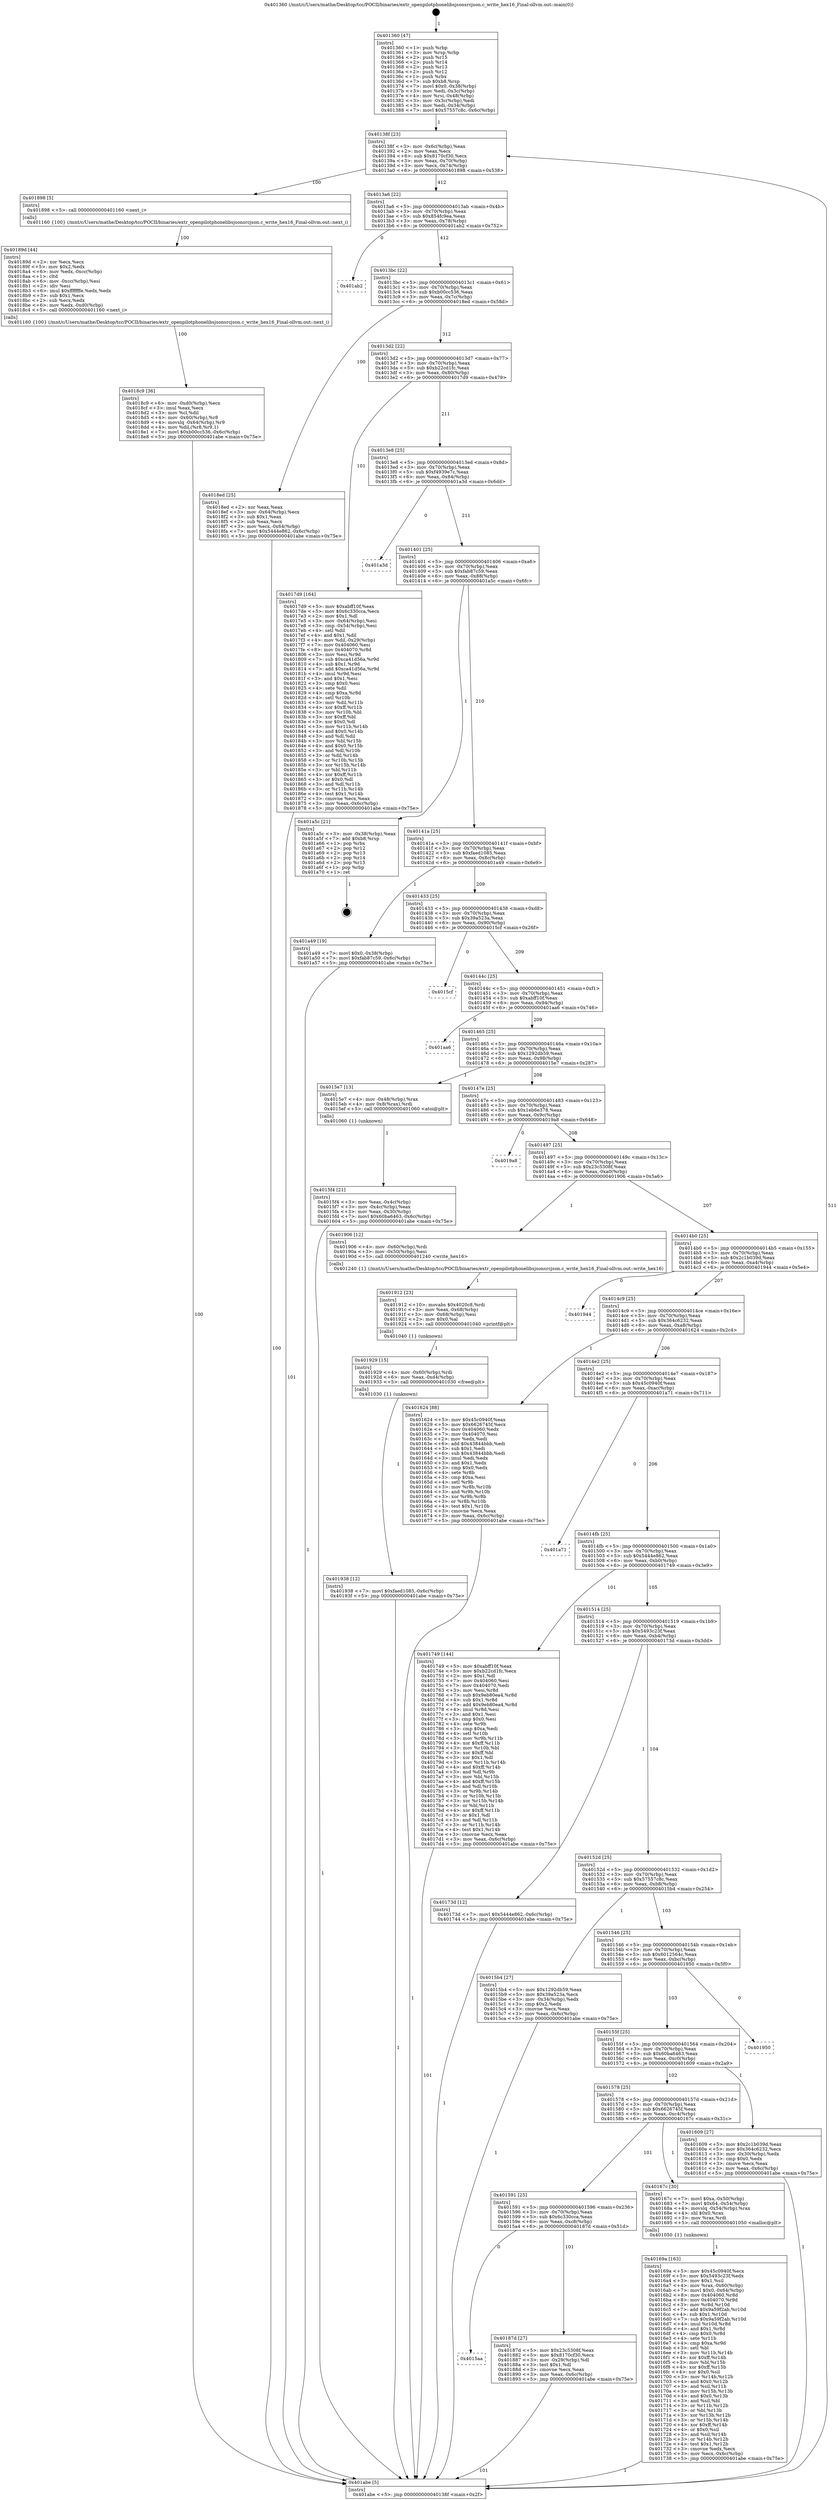 digraph "0x401360" {
  label = "0x401360 (/mnt/c/Users/mathe/Desktop/tcc/POCII/binaries/extr_openpilotphonelibsjsonsrcjson.c_write_hex16_Final-ollvm.out::main(0))"
  labelloc = "t"
  node[shape=record]

  Entry [label="",width=0.3,height=0.3,shape=circle,fillcolor=black,style=filled]
  "0x40138f" [label="{
     0x40138f [23]\l
     | [instrs]\l
     &nbsp;&nbsp;0x40138f \<+3\>: mov -0x6c(%rbp),%eax\l
     &nbsp;&nbsp;0x401392 \<+2\>: mov %eax,%ecx\l
     &nbsp;&nbsp;0x401394 \<+6\>: sub $0x8170cf30,%ecx\l
     &nbsp;&nbsp;0x40139a \<+3\>: mov %eax,-0x70(%rbp)\l
     &nbsp;&nbsp;0x40139d \<+3\>: mov %ecx,-0x74(%rbp)\l
     &nbsp;&nbsp;0x4013a0 \<+6\>: je 0000000000401898 \<main+0x538\>\l
  }"]
  "0x401898" [label="{
     0x401898 [5]\l
     | [instrs]\l
     &nbsp;&nbsp;0x401898 \<+5\>: call 0000000000401160 \<next_i\>\l
     | [calls]\l
     &nbsp;&nbsp;0x401160 \{100\} (/mnt/c/Users/mathe/Desktop/tcc/POCII/binaries/extr_openpilotphonelibsjsonsrcjson.c_write_hex16_Final-ollvm.out::next_i)\l
  }"]
  "0x4013a6" [label="{
     0x4013a6 [22]\l
     | [instrs]\l
     &nbsp;&nbsp;0x4013a6 \<+5\>: jmp 00000000004013ab \<main+0x4b\>\l
     &nbsp;&nbsp;0x4013ab \<+3\>: mov -0x70(%rbp),%eax\l
     &nbsp;&nbsp;0x4013ae \<+5\>: sub $0x854fc9ea,%eax\l
     &nbsp;&nbsp;0x4013b3 \<+3\>: mov %eax,-0x78(%rbp)\l
     &nbsp;&nbsp;0x4013b6 \<+6\>: je 0000000000401ab2 \<main+0x752\>\l
  }"]
  Exit [label="",width=0.3,height=0.3,shape=circle,fillcolor=black,style=filled,peripheries=2]
  "0x401ab2" [label="{
     0x401ab2\l
  }", style=dashed]
  "0x4013bc" [label="{
     0x4013bc [22]\l
     | [instrs]\l
     &nbsp;&nbsp;0x4013bc \<+5\>: jmp 00000000004013c1 \<main+0x61\>\l
     &nbsp;&nbsp;0x4013c1 \<+3\>: mov -0x70(%rbp),%eax\l
     &nbsp;&nbsp;0x4013c4 \<+5\>: sub $0xb00cc536,%eax\l
     &nbsp;&nbsp;0x4013c9 \<+3\>: mov %eax,-0x7c(%rbp)\l
     &nbsp;&nbsp;0x4013cc \<+6\>: je 00000000004018ed \<main+0x58d\>\l
  }"]
  "0x401938" [label="{
     0x401938 [12]\l
     | [instrs]\l
     &nbsp;&nbsp;0x401938 \<+7\>: movl $0xfaed1085,-0x6c(%rbp)\l
     &nbsp;&nbsp;0x40193f \<+5\>: jmp 0000000000401abe \<main+0x75e\>\l
  }"]
  "0x4018ed" [label="{
     0x4018ed [25]\l
     | [instrs]\l
     &nbsp;&nbsp;0x4018ed \<+2\>: xor %eax,%eax\l
     &nbsp;&nbsp;0x4018ef \<+3\>: mov -0x64(%rbp),%ecx\l
     &nbsp;&nbsp;0x4018f2 \<+3\>: sub $0x1,%eax\l
     &nbsp;&nbsp;0x4018f5 \<+2\>: sub %eax,%ecx\l
     &nbsp;&nbsp;0x4018f7 \<+3\>: mov %ecx,-0x64(%rbp)\l
     &nbsp;&nbsp;0x4018fa \<+7\>: movl $0x5444e862,-0x6c(%rbp)\l
     &nbsp;&nbsp;0x401901 \<+5\>: jmp 0000000000401abe \<main+0x75e\>\l
  }"]
  "0x4013d2" [label="{
     0x4013d2 [22]\l
     | [instrs]\l
     &nbsp;&nbsp;0x4013d2 \<+5\>: jmp 00000000004013d7 \<main+0x77\>\l
     &nbsp;&nbsp;0x4013d7 \<+3\>: mov -0x70(%rbp),%eax\l
     &nbsp;&nbsp;0x4013da \<+5\>: sub $0xb22cd1fc,%eax\l
     &nbsp;&nbsp;0x4013df \<+3\>: mov %eax,-0x80(%rbp)\l
     &nbsp;&nbsp;0x4013e2 \<+6\>: je 00000000004017d9 \<main+0x479\>\l
  }"]
  "0x401929" [label="{
     0x401929 [15]\l
     | [instrs]\l
     &nbsp;&nbsp;0x401929 \<+4\>: mov -0x60(%rbp),%rdi\l
     &nbsp;&nbsp;0x40192d \<+6\>: mov %eax,-0xd4(%rbp)\l
     &nbsp;&nbsp;0x401933 \<+5\>: call 0000000000401030 \<free@plt\>\l
     | [calls]\l
     &nbsp;&nbsp;0x401030 \{1\} (unknown)\l
  }"]
  "0x4017d9" [label="{
     0x4017d9 [164]\l
     | [instrs]\l
     &nbsp;&nbsp;0x4017d9 \<+5\>: mov $0xabff10f,%eax\l
     &nbsp;&nbsp;0x4017de \<+5\>: mov $0x6c330cca,%ecx\l
     &nbsp;&nbsp;0x4017e3 \<+2\>: mov $0x1,%dl\l
     &nbsp;&nbsp;0x4017e5 \<+3\>: mov -0x64(%rbp),%esi\l
     &nbsp;&nbsp;0x4017e8 \<+3\>: cmp -0x54(%rbp),%esi\l
     &nbsp;&nbsp;0x4017eb \<+4\>: setl %dil\l
     &nbsp;&nbsp;0x4017ef \<+4\>: and $0x1,%dil\l
     &nbsp;&nbsp;0x4017f3 \<+4\>: mov %dil,-0x29(%rbp)\l
     &nbsp;&nbsp;0x4017f7 \<+7\>: mov 0x404060,%esi\l
     &nbsp;&nbsp;0x4017fe \<+8\>: mov 0x404070,%r8d\l
     &nbsp;&nbsp;0x401806 \<+3\>: mov %esi,%r9d\l
     &nbsp;&nbsp;0x401809 \<+7\>: sub $0xca41d56a,%r9d\l
     &nbsp;&nbsp;0x401810 \<+4\>: sub $0x1,%r9d\l
     &nbsp;&nbsp;0x401814 \<+7\>: add $0xca41d56a,%r9d\l
     &nbsp;&nbsp;0x40181b \<+4\>: imul %r9d,%esi\l
     &nbsp;&nbsp;0x40181f \<+3\>: and $0x1,%esi\l
     &nbsp;&nbsp;0x401822 \<+3\>: cmp $0x0,%esi\l
     &nbsp;&nbsp;0x401825 \<+4\>: sete %dil\l
     &nbsp;&nbsp;0x401829 \<+4\>: cmp $0xa,%r8d\l
     &nbsp;&nbsp;0x40182d \<+4\>: setl %r10b\l
     &nbsp;&nbsp;0x401831 \<+3\>: mov %dil,%r11b\l
     &nbsp;&nbsp;0x401834 \<+4\>: xor $0xff,%r11b\l
     &nbsp;&nbsp;0x401838 \<+3\>: mov %r10b,%bl\l
     &nbsp;&nbsp;0x40183b \<+3\>: xor $0xff,%bl\l
     &nbsp;&nbsp;0x40183e \<+3\>: xor $0x0,%dl\l
     &nbsp;&nbsp;0x401841 \<+3\>: mov %r11b,%r14b\l
     &nbsp;&nbsp;0x401844 \<+4\>: and $0x0,%r14b\l
     &nbsp;&nbsp;0x401848 \<+3\>: and %dl,%dil\l
     &nbsp;&nbsp;0x40184b \<+3\>: mov %bl,%r15b\l
     &nbsp;&nbsp;0x40184e \<+4\>: and $0x0,%r15b\l
     &nbsp;&nbsp;0x401852 \<+3\>: and %dl,%r10b\l
     &nbsp;&nbsp;0x401855 \<+3\>: or %dil,%r14b\l
     &nbsp;&nbsp;0x401858 \<+3\>: or %r10b,%r15b\l
     &nbsp;&nbsp;0x40185b \<+3\>: xor %r15b,%r14b\l
     &nbsp;&nbsp;0x40185e \<+3\>: or %bl,%r11b\l
     &nbsp;&nbsp;0x401861 \<+4\>: xor $0xff,%r11b\l
     &nbsp;&nbsp;0x401865 \<+3\>: or $0x0,%dl\l
     &nbsp;&nbsp;0x401868 \<+3\>: and %dl,%r11b\l
     &nbsp;&nbsp;0x40186b \<+3\>: or %r11b,%r14b\l
     &nbsp;&nbsp;0x40186e \<+4\>: test $0x1,%r14b\l
     &nbsp;&nbsp;0x401872 \<+3\>: cmovne %ecx,%eax\l
     &nbsp;&nbsp;0x401875 \<+3\>: mov %eax,-0x6c(%rbp)\l
     &nbsp;&nbsp;0x401878 \<+5\>: jmp 0000000000401abe \<main+0x75e\>\l
  }"]
  "0x4013e8" [label="{
     0x4013e8 [25]\l
     | [instrs]\l
     &nbsp;&nbsp;0x4013e8 \<+5\>: jmp 00000000004013ed \<main+0x8d\>\l
     &nbsp;&nbsp;0x4013ed \<+3\>: mov -0x70(%rbp),%eax\l
     &nbsp;&nbsp;0x4013f0 \<+5\>: sub $0xf4939e7c,%eax\l
     &nbsp;&nbsp;0x4013f5 \<+6\>: mov %eax,-0x84(%rbp)\l
     &nbsp;&nbsp;0x4013fb \<+6\>: je 0000000000401a3d \<main+0x6dd\>\l
  }"]
  "0x401912" [label="{
     0x401912 [23]\l
     | [instrs]\l
     &nbsp;&nbsp;0x401912 \<+10\>: movabs $0x4020c8,%rdi\l
     &nbsp;&nbsp;0x40191c \<+3\>: mov %eax,-0x68(%rbp)\l
     &nbsp;&nbsp;0x40191f \<+3\>: mov -0x68(%rbp),%esi\l
     &nbsp;&nbsp;0x401922 \<+2\>: mov $0x0,%al\l
     &nbsp;&nbsp;0x401924 \<+5\>: call 0000000000401040 \<printf@plt\>\l
     | [calls]\l
     &nbsp;&nbsp;0x401040 \{1\} (unknown)\l
  }"]
  "0x401a3d" [label="{
     0x401a3d\l
  }", style=dashed]
  "0x401401" [label="{
     0x401401 [25]\l
     | [instrs]\l
     &nbsp;&nbsp;0x401401 \<+5\>: jmp 0000000000401406 \<main+0xa6\>\l
     &nbsp;&nbsp;0x401406 \<+3\>: mov -0x70(%rbp),%eax\l
     &nbsp;&nbsp;0x401409 \<+5\>: sub $0xfab87c59,%eax\l
     &nbsp;&nbsp;0x40140e \<+6\>: mov %eax,-0x88(%rbp)\l
     &nbsp;&nbsp;0x401414 \<+6\>: je 0000000000401a5c \<main+0x6fc\>\l
  }"]
  "0x4018c9" [label="{
     0x4018c9 [36]\l
     | [instrs]\l
     &nbsp;&nbsp;0x4018c9 \<+6\>: mov -0xd0(%rbp),%ecx\l
     &nbsp;&nbsp;0x4018cf \<+3\>: imul %eax,%ecx\l
     &nbsp;&nbsp;0x4018d2 \<+3\>: mov %cl,%dil\l
     &nbsp;&nbsp;0x4018d5 \<+4\>: mov -0x60(%rbp),%r8\l
     &nbsp;&nbsp;0x4018d9 \<+4\>: movslq -0x64(%rbp),%r9\l
     &nbsp;&nbsp;0x4018dd \<+4\>: mov %dil,(%r8,%r9,1)\l
     &nbsp;&nbsp;0x4018e1 \<+7\>: movl $0xb00cc536,-0x6c(%rbp)\l
     &nbsp;&nbsp;0x4018e8 \<+5\>: jmp 0000000000401abe \<main+0x75e\>\l
  }"]
  "0x401a5c" [label="{
     0x401a5c [21]\l
     | [instrs]\l
     &nbsp;&nbsp;0x401a5c \<+3\>: mov -0x38(%rbp),%eax\l
     &nbsp;&nbsp;0x401a5f \<+7\>: add $0xb8,%rsp\l
     &nbsp;&nbsp;0x401a66 \<+1\>: pop %rbx\l
     &nbsp;&nbsp;0x401a67 \<+2\>: pop %r12\l
     &nbsp;&nbsp;0x401a69 \<+2\>: pop %r13\l
     &nbsp;&nbsp;0x401a6b \<+2\>: pop %r14\l
     &nbsp;&nbsp;0x401a6d \<+2\>: pop %r15\l
     &nbsp;&nbsp;0x401a6f \<+1\>: pop %rbp\l
     &nbsp;&nbsp;0x401a70 \<+1\>: ret\l
  }"]
  "0x40141a" [label="{
     0x40141a [25]\l
     | [instrs]\l
     &nbsp;&nbsp;0x40141a \<+5\>: jmp 000000000040141f \<main+0xbf\>\l
     &nbsp;&nbsp;0x40141f \<+3\>: mov -0x70(%rbp),%eax\l
     &nbsp;&nbsp;0x401422 \<+5\>: sub $0xfaed1085,%eax\l
     &nbsp;&nbsp;0x401427 \<+6\>: mov %eax,-0x8c(%rbp)\l
     &nbsp;&nbsp;0x40142d \<+6\>: je 0000000000401a49 \<main+0x6e9\>\l
  }"]
  "0x40189d" [label="{
     0x40189d [44]\l
     | [instrs]\l
     &nbsp;&nbsp;0x40189d \<+2\>: xor %ecx,%ecx\l
     &nbsp;&nbsp;0x40189f \<+5\>: mov $0x2,%edx\l
     &nbsp;&nbsp;0x4018a4 \<+6\>: mov %edx,-0xcc(%rbp)\l
     &nbsp;&nbsp;0x4018aa \<+1\>: cltd\l
     &nbsp;&nbsp;0x4018ab \<+6\>: mov -0xcc(%rbp),%esi\l
     &nbsp;&nbsp;0x4018b1 \<+2\>: idiv %esi\l
     &nbsp;&nbsp;0x4018b3 \<+6\>: imul $0xfffffffe,%edx,%edx\l
     &nbsp;&nbsp;0x4018b9 \<+3\>: sub $0x1,%ecx\l
     &nbsp;&nbsp;0x4018bc \<+2\>: sub %ecx,%edx\l
     &nbsp;&nbsp;0x4018be \<+6\>: mov %edx,-0xd0(%rbp)\l
     &nbsp;&nbsp;0x4018c4 \<+5\>: call 0000000000401160 \<next_i\>\l
     | [calls]\l
     &nbsp;&nbsp;0x401160 \{100\} (/mnt/c/Users/mathe/Desktop/tcc/POCII/binaries/extr_openpilotphonelibsjsonsrcjson.c_write_hex16_Final-ollvm.out::next_i)\l
  }"]
  "0x401a49" [label="{
     0x401a49 [19]\l
     | [instrs]\l
     &nbsp;&nbsp;0x401a49 \<+7\>: movl $0x0,-0x38(%rbp)\l
     &nbsp;&nbsp;0x401a50 \<+7\>: movl $0xfab87c59,-0x6c(%rbp)\l
     &nbsp;&nbsp;0x401a57 \<+5\>: jmp 0000000000401abe \<main+0x75e\>\l
  }"]
  "0x401433" [label="{
     0x401433 [25]\l
     | [instrs]\l
     &nbsp;&nbsp;0x401433 \<+5\>: jmp 0000000000401438 \<main+0xd8\>\l
     &nbsp;&nbsp;0x401438 \<+3\>: mov -0x70(%rbp),%eax\l
     &nbsp;&nbsp;0x40143b \<+5\>: sub $0x39a523a,%eax\l
     &nbsp;&nbsp;0x401440 \<+6\>: mov %eax,-0x90(%rbp)\l
     &nbsp;&nbsp;0x401446 \<+6\>: je 00000000004015cf \<main+0x26f\>\l
  }"]
  "0x4015aa" [label="{
     0x4015aa\l
  }", style=dashed]
  "0x4015cf" [label="{
     0x4015cf\l
  }", style=dashed]
  "0x40144c" [label="{
     0x40144c [25]\l
     | [instrs]\l
     &nbsp;&nbsp;0x40144c \<+5\>: jmp 0000000000401451 \<main+0xf1\>\l
     &nbsp;&nbsp;0x401451 \<+3\>: mov -0x70(%rbp),%eax\l
     &nbsp;&nbsp;0x401454 \<+5\>: sub $0xabff10f,%eax\l
     &nbsp;&nbsp;0x401459 \<+6\>: mov %eax,-0x94(%rbp)\l
     &nbsp;&nbsp;0x40145f \<+6\>: je 0000000000401aa6 \<main+0x746\>\l
  }"]
  "0x40187d" [label="{
     0x40187d [27]\l
     | [instrs]\l
     &nbsp;&nbsp;0x40187d \<+5\>: mov $0x23c5308f,%eax\l
     &nbsp;&nbsp;0x401882 \<+5\>: mov $0x8170cf30,%ecx\l
     &nbsp;&nbsp;0x401887 \<+3\>: mov -0x29(%rbp),%dl\l
     &nbsp;&nbsp;0x40188a \<+3\>: test $0x1,%dl\l
     &nbsp;&nbsp;0x40188d \<+3\>: cmovne %ecx,%eax\l
     &nbsp;&nbsp;0x401890 \<+3\>: mov %eax,-0x6c(%rbp)\l
     &nbsp;&nbsp;0x401893 \<+5\>: jmp 0000000000401abe \<main+0x75e\>\l
  }"]
  "0x401aa6" [label="{
     0x401aa6\l
  }", style=dashed]
  "0x401465" [label="{
     0x401465 [25]\l
     | [instrs]\l
     &nbsp;&nbsp;0x401465 \<+5\>: jmp 000000000040146a \<main+0x10a\>\l
     &nbsp;&nbsp;0x40146a \<+3\>: mov -0x70(%rbp),%eax\l
     &nbsp;&nbsp;0x40146d \<+5\>: sub $0x1292db59,%eax\l
     &nbsp;&nbsp;0x401472 \<+6\>: mov %eax,-0x98(%rbp)\l
     &nbsp;&nbsp;0x401478 \<+6\>: je 00000000004015e7 \<main+0x287\>\l
  }"]
  "0x40169a" [label="{
     0x40169a [163]\l
     | [instrs]\l
     &nbsp;&nbsp;0x40169a \<+5\>: mov $0x45c0940f,%ecx\l
     &nbsp;&nbsp;0x40169f \<+5\>: mov $0x5493c23f,%edx\l
     &nbsp;&nbsp;0x4016a4 \<+3\>: mov $0x1,%sil\l
     &nbsp;&nbsp;0x4016a7 \<+4\>: mov %rax,-0x60(%rbp)\l
     &nbsp;&nbsp;0x4016ab \<+7\>: movl $0x0,-0x64(%rbp)\l
     &nbsp;&nbsp;0x4016b2 \<+8\>: mov 0x404060,%r8d\l
     &nbsp;&nbsp;0x4016ba \<+8\>: mov 0x404070,%r9d\l
     &nbsp;&nbsp;0x4016c2 \<+3\>: mov %r8d,%r10d\l
     &nbsp;&nbsp;0x4016c5 \<+7\>: add $0x9a59f2ab,%r10d\l
     &nbsp;&nbsp;0x4016cc \<+4\>: sub $0x1,%r10d\l
     &nbsp;&nbsp;0x4016d0 \<+7\>: sub $0x9a59f2ab,%r10d\l
     &nbsp;&nbsp;0x4016d7 \<+4\>: imul %r10d,%r8d\l
     &nbsp;&nbsp;0x4016db \<+4\>: and $0x1,%r8d\l
     &nbsp;&nbsp;0x4016df \<+4\>: cmp $0x0,%r8d\l
     &nbsp;&nbsp;0x4016e3 \<+4\>: sete %r11b\l
     &nbsp;&nbsp;0x4016e7 \<+4\>: cmp $0xa,%r9d\l
     &nbsp;&nbsp;0x4016eb \<+3\>: setl %bl\l
     &nbsp;&nbsp;0x4016ee \<+3\>: mov %r11b,%r14b\l
     &nbsp;&nbsp;0x4016f1 \<+4\>: xor $0xff,%r14b\l
     &nbsp;&nbsp;0x4016f5 \<+3\>: mov %bl,%r15b\l
     &nbsp;&nbsp;0x4016f8 \<+4\>: xor $0xff,%r15b\l
     &nbsp;&nbsp;0x4016fc \<+4\>: xor $0x0,%sil\l
     &nbsp;&nbsp;0x401700 \<+3\>: mov %r14b,%r12b\l
     &nbsp;&nbsp;0x401703 \<+4\>: and $0x0,%r12b\l
     &nbsp;&nbsp;0x401707 \<+3\>: and %sil,%r11b\l
     &nbsp;&nbsp;0x40170a \<+3\>: mov %r15b,%r13b\l
     &nbsp;&nbsp;0x40170d \<+4\>: and $0x0,%r13b\l
     &nbsp;&nbsp;0x401711 \<+3\>: and %sil,%bl\l
     &nbsp;&nbsp;0x401714 \<+3\>: or %r11b,%r12b\l
     &nbsp;&nbsp;0x401717 \<+3\>: or %bl,%r13b\l
     &nbsp;&nbsp;0x40171a \<+3\>: xor %r13b,%r12b\l
     &nbsp;&nbsp;0x40171d \<+3\>: or %r15b,%r14b\l
     &nbsp;&nbsp;0x401720 \<+4\>: xor $0xff,%r14b\l
     &nbsp;&nbsp;0x401724 \<+4\>: or $0x0,%sil\l
     &nbsp;&nbsp;0x401728 \<+3\>: and %sil,%r14b\l
     &nbsp;&nbsp;0x40172b \<+3\>: or %r14b,%r12b\l
     &nbsp;&nbsp;0x40172e \<+4\>: test $0x1,%r12b\l
     &nbsp;&nbsp;0x401732 \<+3\>: cmovne %edx,%ecx\l
     &nbsp;&nbsp;0x401735 \<+3\>: mov %ecx,-0x6c(%rbp)\l
     &nbsp;&nbsp;0x401738 \<+5\>: jmp 0000000000401abe \<main+0x75e\>\l
  }"]
  "0x4015e7" [label="{
     0x4015e7 [13]\l
     | [instrs]\l
     &nbsp;&nbsp;0x4015e7 \<+4\>: mov -0x48(%rbp),%rax\l
     &nbsp;&nbsp;0x4015eb \<+4\>: mov 0x8(%rax),%rdi\l
     &nbsp;&nbsp;0x4015ef \<+5\>: call 0000000000401060 \<atoi@plt\>\l
     | [calls]\l
     &nbsp;&nbsp;0x401060 \{1\} (unknown)\l
  }"]
  "0x40147e" [label="{
     0x40147e [25]\l
     | [instrs]\l
     &nbsp;&nbsp;0x40147e \<+5\>: jmp 0000000000401483 \<main+0x123\>\l
     &nbsp;&nbsp;0x401483 \<+3\>: mov -0x70(%rbp),%eax\l
     &nbsp;&nbsp;0x401486 \<+5\>: sub $0x1eb6e378,%eax\l
     &nbsp;&nbsp;0x40148b \<+6\>: mov %eax,-0x9c(%rbp)\l
     &nbsp;&nbsp;0x401491 \<+6\>: je 00000000004019a8 \<main+0x648\>\l
  }"]
  "0x401591" [label="{
     0x401591 [25]\l
     | [instrs]\l
     &nbsp;&nbsp;0x401591 \<+5\>: jmp 0000000000401596 \<main+0x236\>\l
     &nbsp;&nbsp;0x401596 \<+3\>: mov -0x70(%rbp),%eax\l
     &nbsp;&nbsp;0x401599 \<+5\>: sub $0x6c330cca,%eax\l
     &nbsp;&nbsp;0x40159e \<+6\>: mov %eax,-0xc8(%rbp)\l
     &nbsp;&nbsp;0x4015a4 \<+6\>: je 000000000040187d \<main+0x51d\>\l
  }"]
  "0x4019a8" [label="{
     0x4019a8\l
  }", style=dashed]
  "0x401497" [label="{
     0x401497 [25]\l
     | [instrs]\l
     &nbsp;&nbsp;0x401497 \<+5\>: jmp 000000000040149c \<main+0x13c\>\l
     &nbsp;&nbsp;0x40149c \<+3\>: mov -0x70(%rbp),%eax\l
     &nbsp;&nbsp;0x40149f \<+5\>: sub $0x23c5308f,%eax\l
     &nbsp;&nbsp;0x4014a4 \<+6\>: mov %eax,-0xa0(%rbp)\l
     &nbsp;&nbsp;0x4014aa \<+6\>: je 0000000000401906 \<main+0x5a6\>\l
  }"]
  "0x40167c" [label="{
     0x40167c [30]\l
     | [instrs]\l
     &nbsp;&nbsp;0x40167c \<+7\>: movl $0xa,-0x50(%rbp)\l
     &nbsp;&nbsp;0x401683 \<+7\>: movl $0x64,-0x54(%rbp)\l
     &nbsp;&nbsp;0x40168a \<+4\>: movslq -0x54(%rbp),%rax\l
     &nbsp;&nbsp;0x40168e \<+4\>: shl $0x0,%rax\l
     &nbsp;&nbsp;0x401692 \<+3\>: mov %rax,%rdi\l
     &nbsp;&nbsp;0x401695 \<+5\>: call 0000000000401050 \<malloc@plt\>\l
     | [calls]\l
     &nbsp;&nbsp;0x401050 \{1\} (unknown)\l
  }"]
  "0x401906" [label="{
     0x401906 [12]\l
     | [instrs]\l
     &nbsp;&nbsp;0x401906 \<+4\>: mov -0x60(%rbp),%rdi\l
     &nbsp;&nbsp;0x40190a \<+3\>: mov -0x50(%rbp),%esi\l
     &nbsp;&nbsp;0x40190d \<+5\>: call 0000000000401240 \<write_hex16\>\l
     | [calls]\l
     &nbsp;&nbsp;0x401240 \{1\} (/mnt/c/Users/mathe/Desktop/tcc/POCII/binaries/extr_openpilotphonelibsjsonsrcjson.c_write_hex16_Final-ollvm.out::write_hex16)\l
  }"]
  "0x4014b0" [label="{
     0x4014b0 [25]\l
     | [instrs]\l
     &nbsp;&nbsp;0x4014b0 \<+5\>: jmp 00000000004014b5 \<main+0x155\>\l
     &nbsp;&nbsp;0x4014b5 \<+3\>: mov -0x70(%rbp),%eax\l
     &nbsp;&nbsp;0x4014b8 \<+5\>: sub $0x2c1b039d,%eax\l
     &nbsp;&nbsp;0x4014bd \<+6\>: mov %eax,-0xa4(%rbp)\l
     &nbsp;&nbsp;0x4014c3 \<+6\>: je 0000000000401944 \<main+0x5e4\>\l
  }"]
  "0x401578" [label="{
     0x401578 [25]\l
     | [instrs]\l
     &nbsp;&nbsp;0x401578 \<+5\>: jmp 000000000040157d \<main+0x21d\>\l
     &nbsp;&nbsp;0x40157d \<+3\>: mov -0x70(%rbp),%eax\l
     &nbsp;&nbsp;0x401580 \<+5\>: sub $0x6626745f,%eax\l
     &nbsp;&nbsp;0x401585 \<+6\>: mov %eax,-0xc4(%rbp)\l
     &nbsp;&nbsp;0x40158b \<+6\>: je 000000000040167c \<main+0x31c\>\l
  }"]
  "0x401944" [label="{
     0x401944\l
  }", style=dashed]
  "0x4014c9" [label="{
     0x4014c9 [25]\l
     | [instrs]\l
     &nbsp;&nbsp;0x4014c9 \<+5\>: jmp 00000000004014ce \<main+0x16e\>\l
     &nbsp;&nbsp;0x4014ce \<+3\>: mov -0x70(%rbp),%eax\l
     &nbsp;&nbsp;0x4014d1 \<+5\>: sub $0x364c6232,%eax\l
     &nbsp;&nbsp;0x4014d6 \<+6\>: mov %eax,-0xa8(%rbp)\l
     &nbsp;&nbsp;0x4014dc \<+6\>: je 0000000000401624 \<main+0x2c4\>\l
  }"]
  "0x401609" [label="{
     0x401609 [27]\l
     | [instrs]\l
     &nbsp;&nbsp;0x401609 \<+5\>: mov $0x2c1b039d,%eax\l
     &nbsp;&nbsp;0x40160e \<+5\>: mov $0x364c6232,%ecx\l
     &nbsp;&nbsp;0x401613 \<+3\>: mov -0x30(%rbp),%edx\l
     &nbsp;&nbsp;0x401616 \<+3\>: cmp $0x0,%edx\l
     &nbsp;&nbsp;0x401619 \<+3\>: cmove %ecx,%eax\l
     &nbsp;&nbsp;0x40161c \<+3\>: mov %eax,-0x6c(%rbp)\l
     &nbsp;&nbsp;0x40161f \<+5\>: jmp 0000000000401abe \<main+0x75e\>\l
  }"]
  "0x401624" [label="{
     0x401624 [88]\l
     | [instrs]\l
     &nbsp;&nbsp;0x401624 \<+5\>: mov $0x45c0940f,%eax\l
     &nbsp;&nbsp;0x401629 \<+5\>: mov $0x6626745f,%ecx\l
     &nbsp;&nbsp;0x40162e \<+7\>: mov 0x404060,%edx\l
     &nbsp;&nbsp;0x401635 \<+7\>: mov 0x404070,%esi\l
     &nbsp;&nbsp;0x40163c \<+2\>: mov %edx,%edi\l
     &nbsp;&nbsp;0x40163e \<+6\>: add $0x43844bbb,%edi\l
     &nbsp;&nbsp;0x401644 \<+3\>: sub $0x1,%edi\l
     &nbsp;&nbsp;0x401647 \<+6\>: sub $0x43844bbb,%edi\l
     &nbsp;&nbsp;0x40164d \<+3\>: imul %edi,%edx\l
     &nbsp;&nbsp;0x401650 \<+3\>: and $0x1,%edx\l
     &nbsp;&nbsp;0x401653 \<+3\>: cmp $0x0,%edx\l
     &nbsp;&nbsp;0x401656 \<+4\>: sete %r8b\l
     &nbsp;&nbsp;0x40165a \<+3\>: cmp $0xa,%esi\l
     &nbsp;&nbsp;0x40165d \<+4\>: setl %r9b\l
     &nbsp;&nbsp;0x401661 \<+3\>: mov %r8b,%r10b\l
     &nbsp;&nbsp;0x401664 \<+3\>: and %r9b,%r10b\l
     &nbsp;&nbsp;0x401667 \<+3\>: xor %r9b,%r8b\l
     &nbsp;&nbsp;0x40166a \<+3\>: or %r8b,%r10b\l
     &nbsp;&nbsp;0x40166d \<+4\>: test $0x1,%r10b\l
     &nbsp;&nbsp;0x401671 \<+3\>: cmovne %ecx,%eax\l
     &nbsp;&nbsp;0x401674 \<+3\>: mov %eax,-0x6c(%rbp)\l
     &nbsp;&nbsp;0x401677 \<+5\>: jmp 0000000000401abe \<main+0x75e\>\l
  }"]
  "0x4014e2" [label="{
     0x4014e2 [25]\l
     | [instrs]\l
     &nbsp;&nbsp;0x4014e2 \<+5\>: jmp 00000000004014e7 \<main+0x187\>\l
     &nbsp;&nbsp;0x4014e7 \<+3\>: mov -0x70(%rbp),%eax\l
     &nbsp;&nbsp;0x4014ea \<+5\>: sub $0x45c0940f,%eax\l
     &nbsp;&nbsp;0x4014ef \<+6\>: mov %eax,-0xac(%rbp)\l
     &nbsp;&nbsp;0x4014f5 \<+6\>: je 0000000000401a71 \<main+0x711\>\l
  }"]
  "0x40155f" [label="{
     0x40155f [25]\l
     | [instrs]\l
     &nbsp;&nbsp;0x40155f \<+5\>: jmp 0000000000401564 \<main+0x204\>\l
     &nbsp;&nbsp;0x401564 \<+3\>: mov -0x70(%rbp),%eax\l
     &nbsp;&nbsp;0x401567 \<+5\>: sub $0x60ba6463,%eax\l
     &nbsp;&nbsp;0x40156c \<+6\>: mov %eax,-0xc0(%rbp)\l
     &nbsp;&nbsp;0x401572 \<+6\>: je 0000000000401609 \<main+0x2a9\>\l
  }"]
  "0x401a71" [label="{
     0x401a71\l
  }", style=dashed]
  "0x4014fb" [label="{
     0x4014fb [25]\l
     | [instrs]\l
     &nbsp;&nbsp;0x4014fb \<+5\>: jmp 0000000000401500 \<main+0x1a0\>\l
     &nbsp;&nbsp;0x401500 \<+3\>: mov -0x70(%rbp),%eax\l
     &nbsp;&nbsp;0x401503 \<+5\>: sub $0x5444e862,%eax\l
     &nbsp;&nbsp;0x401508 \<+6\>: mov %eax,-0xb0(%rbp)\l
     &nbsp;&nbsp;0x40150e \<+6\>: je 0000000000401749 \<main+0x3e9\>\l
  }"]
  "0x401950" [label="{
     0x401950\l
  }", style=dashed]
  "0x401749" [label="{
     0x401749 [144]\l
     | [instrs]\l
     &nbsp;&nbsp;0x401749 \<+5\>: mov $0xabff10f,%eax\l
     &nbsp;&nbsp;0x40174e \<+5\>: mov $0xb22cd1fc,%ecx\l
     &nbsp;&nbsp;0x401753 \<+2\>: mov $0x1,%dl\l
     &nbsp;&nbsp;0x401755 \<+7\>: mov 0x404060,%esi\l
     &nbsp;&nbsp;0x40175c \<+7\>: mov 0x404070,%edi\l
     &nbsp;&nbsp;0x401763 \<+3\>: mov %esi,%r8d\l
     &nbsp;&nbsp;0x401766 \<+7\>: sub $0x9eb80ea4,%r8d\l
     &nbsp;&nbsp;0x40176d \<+4\>: sub $0x1,%r8d\l
     &nbsp;&nbsp;0x401771 \<+7\>: add $0x9eb80ea4,%r8d\l
     &nbsp;&nbsp;0x401778 \<+4\>: imul %r8d,%esi\l
     &nbsp;&nbsp;0x40177c \<+3\>: and $0x1,%esi\l
     &nbsp;&nbsp;0x40177f \<+3\>: cmp $0x0,%esi\l
     &nbsp;&nbsp;0x401782 \<+4\>: sete %r9b\l
     &nbsp;&nbsp;0x401786 \<+3\>: cmp $0xa,%edi\l
     &nbsp;&nbsp;0x401789 \<+4\>: setl %r10b\l
     &nbsp;&nbsp;0x40178d \<+3\>: mov %r9b,%r11b\l
     &nbsp;&nbsp;0x401790 \<+4\>: xor $0xff,%r11b\l
     &nbsp;&nbsp;0x401794 \<+3\>: mov %r10b,%bl\l
     &nbsp;&nbsp;0x401797 \<+3\>: xor $0xff,%bl\l
     &nbsp;&nbsp;0x40179a \<+3\>: xor $0x1,%dl\l
     &nbsp;&nbsp;0x40179d \<+3\>: mov %r11b,%r14b\l
     &nbsp;&nbsp;0x4017a0 \<+4\>: and $0xff,%r14b\l
     &nbsp;&nbsp;0x4017a4 \<+3\>: and %dl,%r9b\l
     &nbsp;&nbsp;0x4017a7 \<+3\>: mov %bl,%r15b\l
     &nbsp;&nbsp;0x4017aa \<+4\>: and $0xff,%r15b\l
     &nbsp;&nbsp;0x4017ae \<+3\>: and %dl,%r10b\l
     &nbsp;&nbsp;0x4017b1 \<+3\>: or %r9b,%r14b\l
     &nbsp;&nbsp;0x4017b4 \<+3\>: or %r10b,%r15b\l
     &nbsp;&nbsp;0x4017b7 \<+3\>: xor %r15b,%r14b\l
     &nbsp;&nbsp;0x4017ba \<+3\>: or %bl,%r11b\l
     &nbsp;&nbsp;0x4017bd \<+4\>: xor $0xff,%r11b\l
     &nbsp;&nbsp;0x4017c1 \<+3\>: or $0x1,%dl\l
     &nbsp;&nbsp;0x4017c4 \<+3\>: and %dl,%r11b\l
     &nbsp;&nbsp;0x4017c7 \<+3\>: or %r11b,%r14b\l
     &nbsp;&nbsp;0x4017ca \<+4\>: test $0x1,%r14b\l
     &nbsp;&nbsp;0x4017ce \<+3\>: cmovne %ecx,%eax\l
     &nbsp;&nbsp;0x4017d1 \<+3\>: mov %eax,-0x6c(%rbp)\l
     &nbsp;&nbsp;0x4017d4 \<+5\>: jmp 0000000000401abe \<main+0x75e\>\l
  }"]
  "0x401514" [label="{
     0x401514 [25]\l
     | [instrs]\l
     &nbsp;&nbsp;0x401514 \<+5\>: jmp 0000000000401519 \<main+0x1b9\>\l
     &nbsp;&nbsp;0x401519 \<+3\>: mov -0x70(%rbp),%eax\l
     &nbsp;&nbsp;0x40151c \<+5\>: sub $0x5493c23f,%eax\l
     &nbsp;&nbsp;0x401521 \<+6\>: mov %eax,-0xb4(%rbp)\l
     &nbsp;&nbsp;0x401527 \<+6\>: je 000000000040173d \<main+0x3dd\>\l
  }"]
  "0x4015f4" [label="{
     0x4015f4 [21]\l
     | [instrs]\l
     &nbsp;&nbsp;0x4015f4 \<+3\>: mov %eax,-0x4c(%rbp)\l
     &nbsp;&nbsp;0x4015f7 \<+3\>: mov -0x4c(%rbp),%eax\l
     &nbsp;&nbsp;0x4015fa \<+3\>: mov %eax,-0x30(%rbp)\l
     &nbsp;&nbsp;0x4015fd \<+7\>: movl $0x60ba6463,-0x6c(%rbp)\l
     &nbsp;&nbsp;0x401604 \<+5\>: jmp 0000000000401abe \<main+0x75e\>\l
  }"]
  "0x40173d" [label="{
     0x40173d [12]\l
     | [instrs]\l
     &nbsp;&nbsp;0x40173d \<+7\>: movl $0x5444e862,-0x6c(%rbp)\l
     &nbsp;&nbsp;0x401744 \<+5\>: jmp 0000000000401abe \<main+0x75e\>\l
  }"]
  "0x40152d" [label="{
     0x40152d [25]\l
     | [instrs]\l
     &nbsp;&nbsp;0x40152d \<+5\>: jmp 0000000000401532 \<main+0x1d2\>\l
     &nbsp;&nbsp;0x401532 \<+3\>: mov -0x70(%rbp),%eax\l
     &nbsp;&nbsp;0x401535 \<+5\>: sub $0x57557c8c,%eax\l
     &nbsp;&nbsp;0x40153a \<+6\>: mov %eax,-0xb8(%rbp)\l
     &nbsp;&nbsp;0x401540 \<+6\>: je 00000000004015b4 \<main+0x254\>\l
  }"]
  "0x401360" [label="{
     0x401360 [47]\l
     | [instrs]\l
     &nbsp;&nbsp;0x401360 \<+1\>: push %rbp\l
     &nbsp;&nbsp;0x401361 \<+3\>: mov %rsp,%rbp\l
     &nbsp;&nbsp;0x401364 \<+2\>: push %r15\l
     &nbsp;&nbsp;0x401366 \<+2\>: push %r14\l
     &nbsp;&nbsp;0x401368 \<+2\>: push %r13\l
     &nbsp;&nbsp;0x40136a \<+2\>: push %r12\l
     &nbsp;&nbsp;0x40136c \<+1\>: push %rbx\l
     &nbsp;&nbsp;0x40136d \<+7\>: sub $0xb8,%rsp\l
     &nbsp;&nbsp;0x401374 \<+7\>: movl $0x0,-0x38(%rbp)\l
     &nbsp;&nbsp;0x40137b \<+3\>: mov %edi,-0x3c(%rbp)\l
     &nbsp;&nbsp;0x40137e \<+4\>: mov %rsi,-0x48(%rbp)\l
     &nbsp;&nbsp;0x401382 \<+3\>: mov -0x3c(%rbp),%edi\l
     &nbsp;&nbsp;0x401385 \<+3\>: mov %edi,-0x34(%rbp)\l
     &nbsp;&nbsp;0x401388 \<+7\>: movl $0x57557c8c,-0x6c(%rbp)\l
  }"]
  "0x4015b4" [label="{
     0x4015b4 [27]\l
     | [instrs]\l
     &nbsp;&nbsp;0x4015b4 \<+5\>: mov $0x1292db59,%eax\l
     &nbsp;&nbsp;0x4015b9 \<+5\>: mov $0x39a523a,%ecx\l
     &nbsp;&nbsp;0x4015be \<+3\>: mov -0x34(%rbp),%edx\l
     &nbsp;&nbsp;0x4015c1 \<+3\>: cmp $0x2,%edx\l
     &nbsp;&nbsp;0x4015c4 \<+3\>: cmovne %ecx,%eax\l
     &nbsp;&nbsp;0x4015c7 \<+3\>: mov %eax,-0x6c(%rbp)\l
     &nbsp;&nbsp;0x4015ca \<+5\>: jmp 0000000000401abe \<main+0x75e\>\l
  }"]
  "0x401546" [label="{
     0x401546 [25]\l
     | [instrs]\l
     &nbsp;&nbsp;0x401546 \<+5\>: jmp 000000000040154b \<main+0x1eb\>\l
     &nbsp;&nbsp;0x40154b \<+3\>: mov -0x70(%rbp),%eax\l
     &nbsp;&nbsp;0x40154e \<+5\>: sub $0x6012564c,%eax\l
     &nbsp;&nbsp;0x401553 \<+6\>: mov %eax,-0xbc(%rbp)\l
     &nbsp;&nbsp;0x401559 \<+6\>: je 0000000000401950 \<main+0x5f0\>\l
  }"]
  "0x401abe" [label="{
     0x401abe [5]\l
     | [instrs]\l
     &nbsp;&nbsp;0x401abe \<+5\>: jmp 000000000040138f \<main+0x2f\>\l
  }"]
  Entry -> "0x401360" [label=" 1"]
  "0x40138f" -> "0x401898" [label=" 100"]
  "0x40138f" -> "0x4013a6" [label=" 412"]
  "0x401a5c" -> Exit [label=" 1"]
  "0x4013a6" -> "0x401ab2" [label=" 0"]
  "0x4013a6" -> "0x4013bc" [label=" 412"]
  "0x401a49" -> "0x401abe" [label=" 1"]
  "0x4013bc" -> "0x4018ed" [label=" 100"]
  "0x4013bc" -> "0x4013d2" [label=" 312"]
  "0x401938" -> "0x401abe" [label=" 1"]
  "0x4013d2" -> "0x4017d9" [label=" 101"]
  "0x4013d2" -> "0x4013e8" [label=" 211"]
  "0x401929" -> "0x401938" [label=" 1"]
  "0x4013e8" -> "0x401a3d" [label=" 0"]
  "0x4013e8" -> "0x401401" [label=" 211"]
  "0x401912" -> "0x401929" [label=" 1"]
  "0x401401" -> "0x401a5c" [label=" 1"]
  "0x401401" -> "0x40141a" [label=" 210"]
  "0x401906" -> "0x401912" [label=" 1"]
  "0x40141a" -> "0x401a49" [label=" 1"]
  "0x40141a" -> "0x401433" [label=" 209"]
  "0x4018ed" -> "0x401abe" [label=" 100"]
  "0x401433" -> "0x4015cf" [label=" 0"]
  "0x401433" -> "0x40144c" [label=" 209"]
  "0x4018c9" -> "0x401abe" [label=" 100"]
  "0x40144c" -> "0x401aa6" [label=" 0"]
  "0x40144c" -> "0x401465" [label=" 209"]
  "0x40189d" -> "0x4018c9" [label=" 100"]
  "0x401465" -> "0x4015e7" [label=" 1"]
  "0x401465" -> "0x40147e" [label=" 208"]
  "0x40187d" -> "0x401abe" [label=" 101"]
  "0x40147e" -> "0x4019a8" [label=" 0"]
  "0x40147e" -> "0x401497" [label=" 208"]
  "0x401591" -> "0x4015aa" [label=" 0"]
  "0x401497" -> "0x401906" [label=" 1"]
  "0x401497" -> "0x4014b0" [label=" 207"]
  "0x401591" -> "0x40187d" [label=" 101"]
  "0x4014b0" -> "0x401944" [label=" 0"]
  "0x4014b0" -> "0x4014c9" [label=" 207"]
  "0x4017d9" -> "0x401abe" [label=" 101"]
  "0x4014c9" -> "0x401624" [label=" 1"]
  "0x4014c9" -> "0x4014e2" [label=" 206"]
  "0x401749" -> "0x401abe" [label=" 101"]
  "0x4014e2" -> "0x401a71" [label=" 0"]
  "0x4014e2" -> "0x4014fb" [label=" 206"]
  "0x40169a" -> "0x401abe" [label=" 1"]
  "0x4014fb" -> "0x401749" [label=" 101"]
  "0x4014fb" -> "0x401514" [label=" 105"]
  "0x40167c" -> "0x40169a" [label=" 1"]
  "0x401514" -> "0x40173d" [label=" 1"]
  "0x401514" -> "0x40152d" [label=" 104"]
  "0x401578" -> "0x40167c" [label=" 1"]
  "0x40152d" -> "0x4015b4" [label=" 1"]
  "0x40152d" -> "0x401546" [label=" 103"]
  "0x4015b4" -> "0x401abe" [label=" 1"]
  "0x401360" -> "0x40138f" [label=" 1"]
  "0x401abe" -> "0x40138f" [label=" 511"]
  "0x4015e7" -> "0x4015f4" [label=" 1"]
  "0x4015f4" -> "0x401abe" [label=" 1"]
  "0x401578" -> "0x401591" [label=" 101"]
  "0x401546" -> "0x401950" [label=" 0"]
  "0x401546" -> "0x40155f" [label=" 103"]
  "0x40173d" -> "0x401abe" [label=" 1"]
  "0x40155f" -> "0x401609" [label=" 1"]
  "0x40155f" -> "0x401578" [label=" 102"]
  "0x401609" -> "0x401abe" [label=" 1"]
  "0x401624" -> "0x401abe" [label=" 1"]
  "0x401898" -> "0x40189d" [label=" 100"]
}
